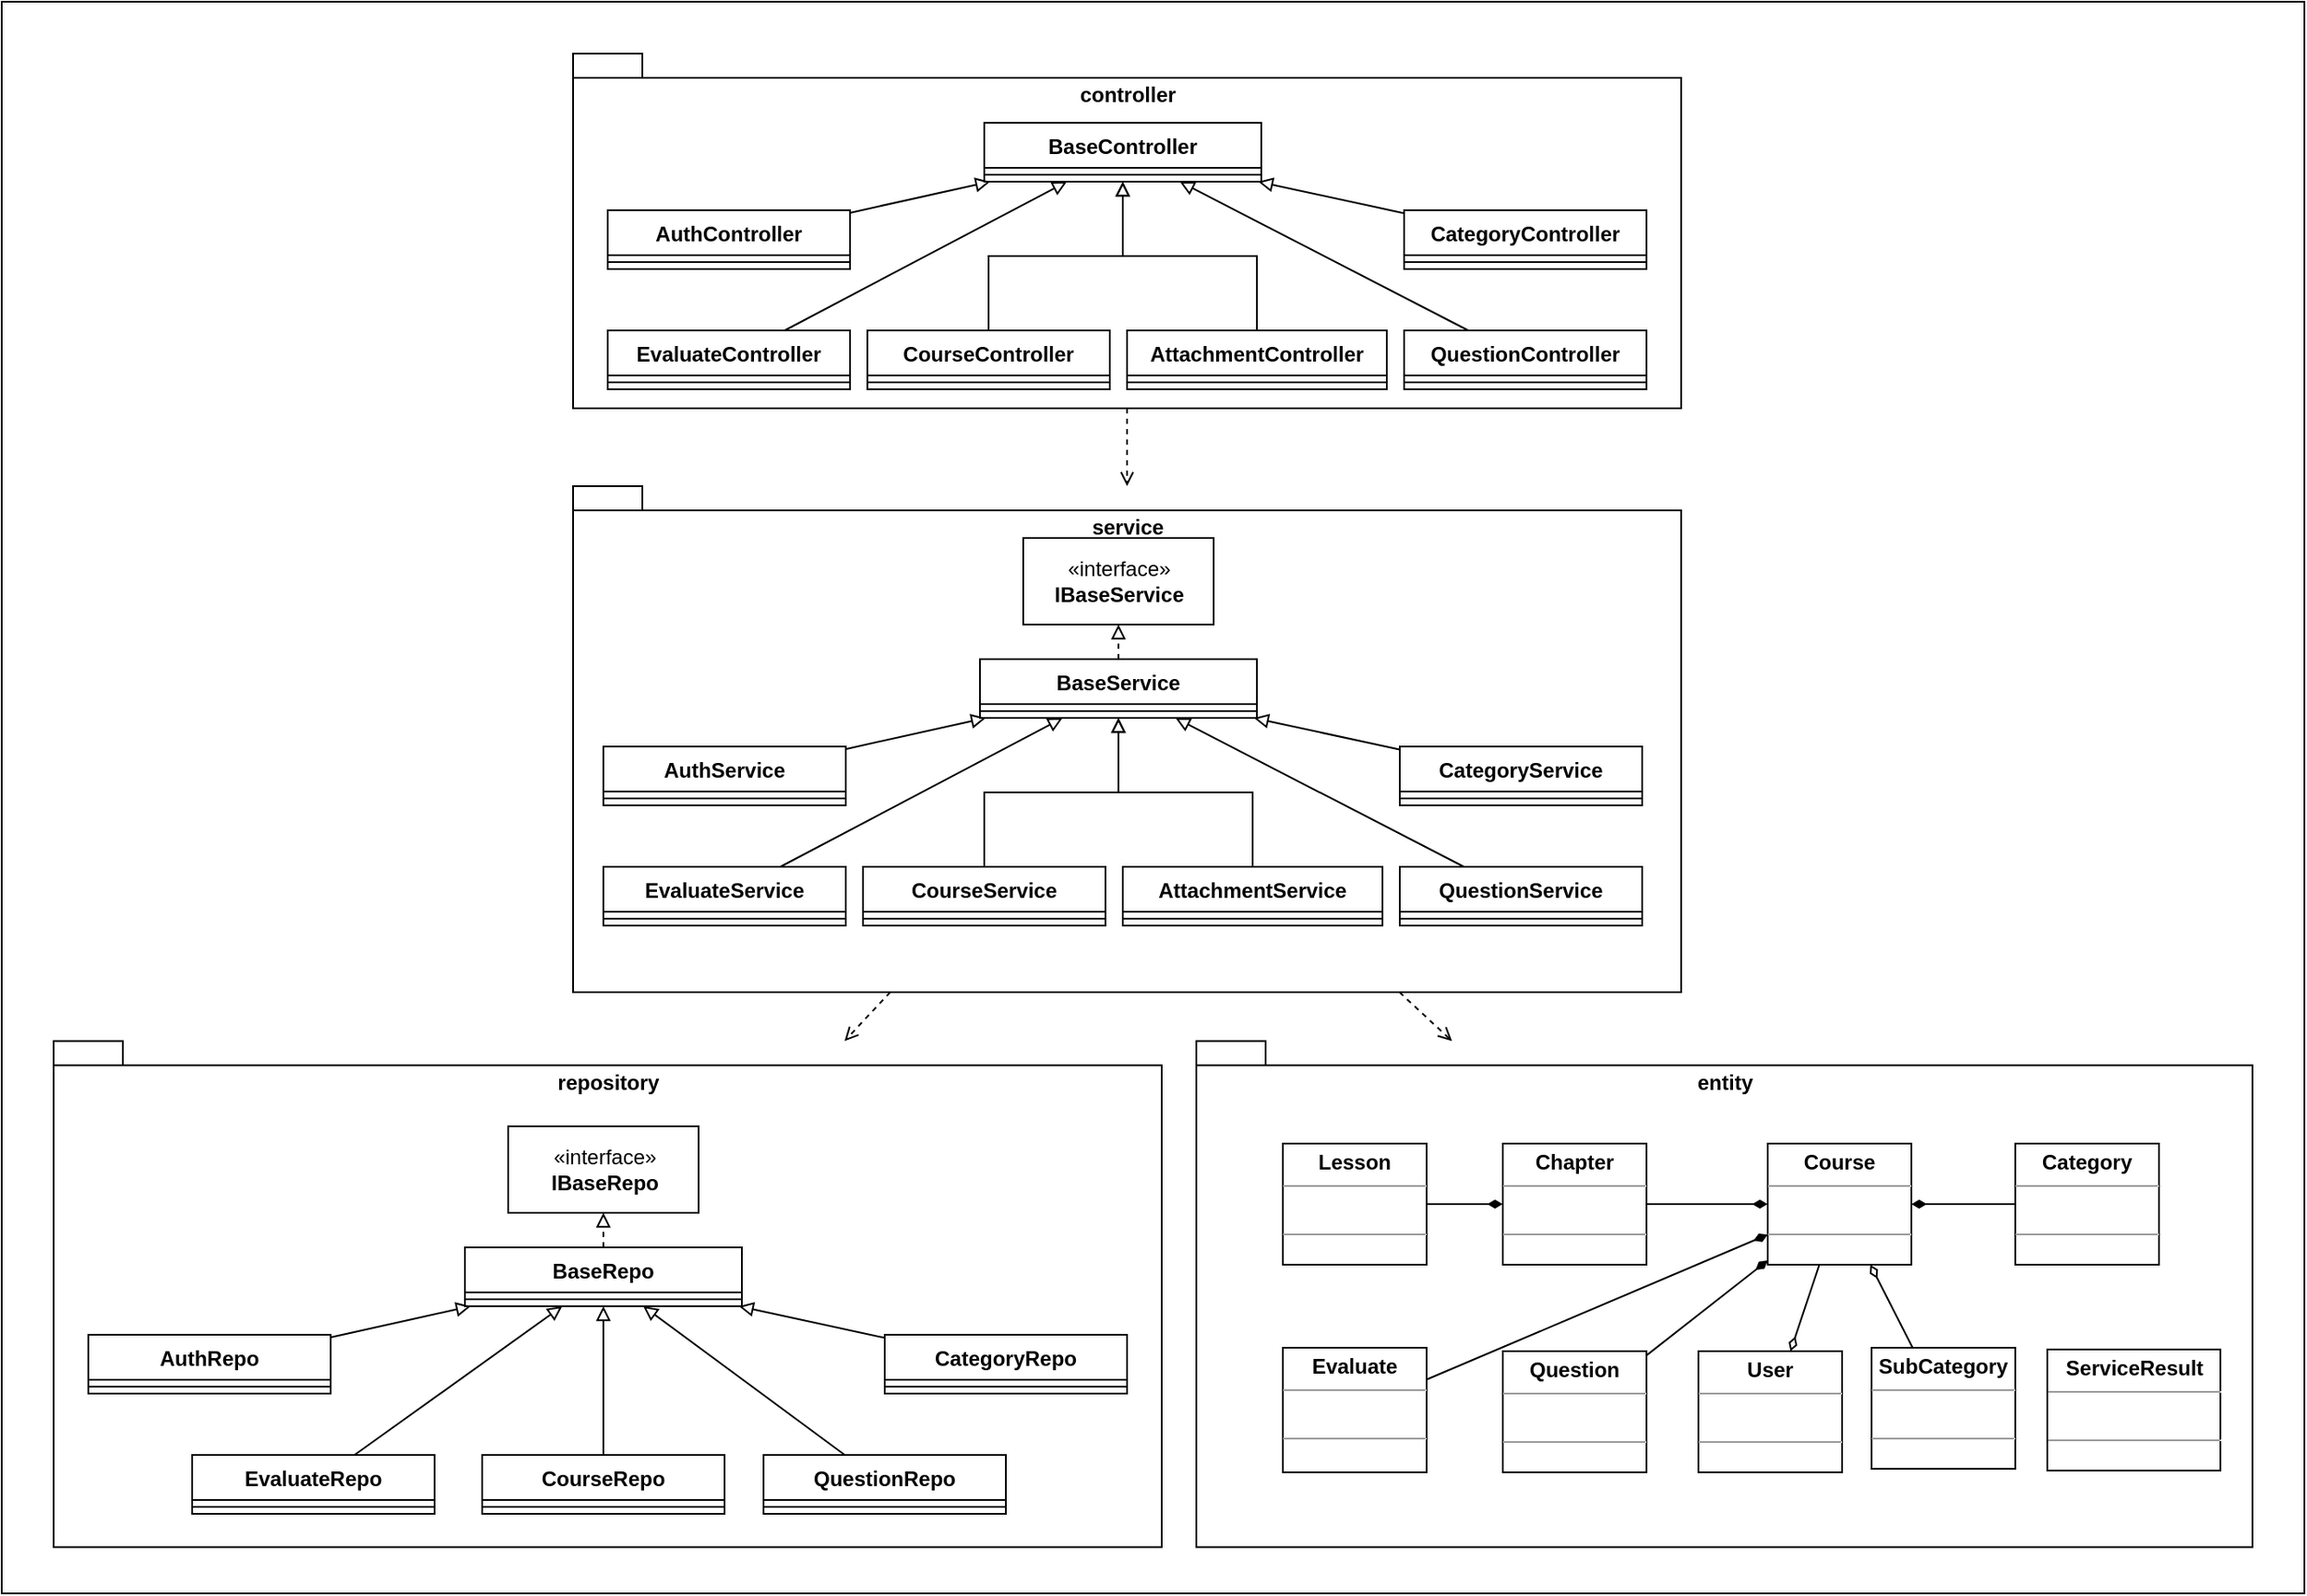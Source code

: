 <mxfile version="21.0.2" type="device"><diagram name="Trang-1" id="6OCvM340TaLUqzrtMnwx"><mxGraphModel dx="1050" dy="587" grid="1" gridSize="10" guides="1" tooltips="1" connect="1" arrows="1" fold="1" page="1" pageScale="1" pageWidth="827" pageHeight="1169" math="0" shadow="0"><root><mxCell id="0"/><mxCell id="1" parent="0"/><mxCell id="JXWZRVxXoa2XjYUjEMez-29" value="" style="rounded=0;whiteSpace=wrap;html=1;" parent="1" vertex="1"><mxGeometry x="40" y="100" width="1330" height="920" as="geometry"/></mxCell><mxCell id="JXWZRVxXoa2XjYUjEMez-2" value="controller" style="shape=folder;fontStyle=1;spacingTop=10;tabWidth=40;tabHeight=14;tabPosition=left;html=1;verticalAlign=top;" parent="1" vertex="1"><mxGeometry x="370" y="130" width="640" height="205" as="geometry"/></mxCell><mxCell id="JXWZRVxXoa2XjYUjEMez-12" value="BaseController" style="swimlane;fontStyle=1;align=center;verticalAlign=top;childLayout=stackLayout;horizontal=1;startSize=26;horizontalStack=0;resizeParent=1;resizeParentMax=0;resizeLast=0;collapsible=1;marginBottom=0;" parent="1" vertex="1"><mxGeometry x="607.5" y="170" width="160" height="34" as="geometry"/></mxCell><mxCell id="JXWZRVxXoa2XjYUjEMez-14" value="" style="line;strokeWidth=1;fillColor=none;align=left;verticalAlign=middle;spacingTop=-1;spacingLeft=3;spacingRight=3;rotatable=0;labelPosition=right;points=[];portConstraint=eastwest;strokeColor=inherit;" parent="JXWZRVxXoa2XjYUjEMez-12" vertex="1"><mxGeometry y="26" width="160" height="8" as="geometry"/></mxCell><mxCell id="JXWZRVxXoa2XjYUjEMez-16" value="CourseController" style="swimlane;fontStyle=1;align=center;verticalAlign=top;childLayout=stackLayout;horizontal=1;startSize=26;horizontalStack=0;resizeParent=1;resizeParentMax=0;resizeLast=0;collapsible=1;marginBottom=0;" parent="1" vertex="1"><mxGeometry x="540" y="290" width="140" height="34" as="geometry"/></mxCell><mxCell id="JXWZRVxXoa2XjYUjEMez-17" value="" style="line;strokeWidth=1;fillColor=none;align=left;verticalAlign=middle;spacingTop=-1;spacingLeft=3;spacingRight=3;rotatable=0;labelPosition=right;points=[];portConstraint=eastwest;strokeColor=inherit;" parent="JXWZRVxXoa2XjYUjEMez-16" vertex="1"><mxGeometry y="26" width="140" height="8" as="geometry"/></mxCell><mxCell id="JXWZRVxXoa2XjYUjEMez-18" value="AttachmentController" style="swimlane;fontStyle=1;align=center;verticalAlign=top;childLayout=stackLayout;horizontal=1;startSize=26;horizontalStack=0;resizeParent=1;resizeParentMax=0;resizeLast=0;collapsible=1;marginBottom=0;" parent="1" vertex="1"><mxGeometry x="690" y="290" width="150" height="34" as="geometry"/></mxCell><mxCell id="JXWZRVxXoa2XjYUjEMez-19" value="" style="line;strokeWidth=1;fillColor=none;align=left;verticalAlign=middle;spacingTop=-1;spacingLeft=3;spacingRight=3;rotatable=0;labelPosition=right;points=[];portConstraint=eastwest;strokeColor=inherit;" parent="JXWZRVxXoa2XjYUjEMez-18" vertex="1"><mxGeometry y="26" width="150" height="8" as="geometry"/></mxCell><mxCell id="JXWZRVxXoa2XjYUjEMez-22" value="" style="endArrow=block;html=1;rounded=0;endFill=0;edgeStyle=orthogonalEdgeStyle;" parent="1" source="JXWZRVxXoa2XjYUjEMez-16" target="JXWZRVxXoa2XjYUjEMez-12" edge="1"><mxGeometry width="50" height="50" relative="1" as="geometry"><mxPoint x="390" y="320" as="sourcePoint"/><mxPoint x="440" y="270" as="targetPoint"/></mxGeometry></mxCell><mxCell id="JXWZRVxXoa2XjYUjEMez-23" value="" style="endArrow=block;html=1;rounded=0;endFill=0;edgeStyle=orthogonalEdgeStyle;" parent="1" source="JXWZRVxXoa2XjYUjEMez-18" target="JXWZRVxXoa2XjYUjEMez-12" edge="1"><mxGeometry width="50" height="50" relative="1" as="geometry"><mxPoint x="620" y="280" as="sourcePoint"/><mxPoint x="700" y="237" as="targetPoint"/></mxGeometry></mxCell><mxCell id="JXWZRVxXoa2XjYUjEMez-30" value="AuthController" style="swimlane;fontStyle=1;align=center;verticalAlign=top;childLayout=stackLayout;horizontal=1;startSize=26;horizontalStack=0;resizeParent=1;resizeParentMax=0;resizeLast=0;collapsible=1;marginBottom=0;" parent="1" vertex="1"><mxGeometry x="390" y="220.5" width="140" height="34" as="geometry"/></mxCell><mxCell id="JXWZRVxXoa2XjYUjEMez-31" value="" style="line;strokeWidth=1;fillColor=none;align=left;verticalAlign=middle;spacingTop=-1;spacingLeft=3;spacingRight=3;rotatable=0;labelPosition=right;points=[];portConstraint=eastwest;strokeColor=inherit;" parent="JXWZRVxXoa2XjYUjEMez-30" vertex="1"><mxGeometry y="26" width="140" height="8" as="geometry"/></mxCell><mxCell id="JXWZRVxXoa2XjYUjEMez-32" value="CategoryController" style="swimlane;fontStyle=1;align=center;verticalAlign=top;childLayout=stackLayout;horizontal=1;startSize=26;horizontalStack=0;resizeParent=1;resizeParentMax=0;resizeLast=0;collapsible=1;marginBottom=0;" parent="1" vertex="1"><mxGeometry x="850" y="220.5" width="140" height="34" as="geometry"/></mxCell><mxCell id="JXWZRVxXoa2XjYUjEMez-33" value="" style="line;strokeWidth=1;fillColor=none;align=left;verticalAlign=middle;spacingTop=-1;spacingLeft=3;spacingRight=3;rotatable=0;labelPosition=right;points=[];portConstraint=eastwest;strokeColor=inherit;" parent="JXWZRVxXoa2XjYUjEMez-32" vertex="1"><mxGeometry y="26" width="140" height="8" as="geometry"/></mxCell><mxCell id="JXWZRVxXoa2XjYUjEMez-34" value="EvaluateController" style="swimlane;fontStyle=1;align=center;verticalAlign=top;childLayout=stackLayout;horizontal=1;startSize=26;horizontalStack=0;resizeParent=1;resizeParentMax=0;resizeLast=0;collapsible=1;marginBottom=0;" parent="1" vertex="1"><mxGeometry x="390" y="290" width="140" height="34" as="geometry"/></mxCell><mxCell id="JXWZRVxXoa2XjYUjEMez-35" value="" style="line;strokeWidth=1;fillColor=none;align=left;verticalAlign=middle;spacingTop=-1;spacingLeft=3;spacingRight=3;rotatable=0;labelPosition=right;points=[];portConstraint=eastwest;strokeColor=inherit;" parent="JXWZRVxXoa2XjYUjEMez-34" vertex="1"><mxGeometry y="26" width="140" height="8" as="geometry"/></mxCell><mxCell id="JXWZRVxXoa2XjYUjEMez-36" value="QuestionController" style="swimlane;fontStyle=1;align=center;verticalAlign=top;childLayout=stackLayout;horizontal=1;startSize=26;horizontalStack=0;resizeParent=1;resizeParentMax=0;resizeLast=0;collapsible=1;marginBottom=0;" parent="1" vertex="1"><mxGeometry x="850" y="290" width="140" height="34" as="geometry"/></mxCell><mxCell id="JXWZRVxXoa2XjYUjEMez-37" value="" style="line;strokeWidth=1;fillColor=none;align=left;verticalAlign=middle;spacingTop=-1;spacingLeft=3;spacingRight=3;rotatable=0;labelPosition=right;points=[];portConstraint=eastwest;strokeColor=inherit;" parent="JXWZRVxXoa2XjYUjEMez-36" vertex="1"><mxGeometry y="26" width="140" height="8" as="geometry"/></mxCell><mxCell id="JXWZRVxXoa2XjYUjEMez-42" value="" style="endArrow=block;html=1;rounded=0;endFill=0;" parent="1" source="JXWZRVxXoa2XjYUjEMez-34" target="JXWZRVxXoa2XjYUjEMez-12" edge="1"><mxGeometry width="50" height="50" relative="1" as="geometry"><mxPoint x="650" y="430" as="sourcePoint"/><mxPoint x="700" y="220" as="targetPoint"/></mxGeometry></mxCell><mxCell id="JXWZRVxXoa2XjYUjEMez-43" value="" style="endArrow=block;html=1;rounded=0;endFill=0;" parent="1" source="JXWZRVxXoa2XjYUjEMez-36" target="JXWZRVxXoa2XjYUjEMez-12" edge="1"><mxGeometry width="50" height="50" relative="1" as="geometry"><mxPoint x="510" y="300" as="sourcePoint"/><mxPoint x="660" y="237" as="targetPoint"/></mxGeometry></mxCell><mxCell id="JXWZRVxXoa2XjYUjEMez-44" value="" style="endArrow=block;html=1;rounded=0;endFill=0;" parent="1" source="JXWZRVxXoa2XjYUjEMez-30" target="JXWZRVxXoa2XjYUjEMez-12" edge="1"><mxGeometry width="50" height="50" relative="1" as="geometry"><mxPoint x="520" y="310" as="sourcePoint"/><mxPoint x="670" y="247" as="targetPoint"/></mxGeometry></mxCell><mxCell id="JXWZRVxXoa2XjYUjEMez-45" value="" style="endArrow=block;html=1;rounded=0;endFill=0;" parent="1" source="JXWZRVxXoa2XjYUjEMez-32" target="JXWZRVxXoa2XjYUjEMez-12" edge="1"><mxGeometry width="50" height="50" relative="1" as="geometry"><mxPoint x="530" y="320" as="sourcePoint"/><mxPoint x="680" y="257" as="targetPoint"/></mxGeometry></mxCell><mxCell id="JXWZRVxXoa2XjYUjEMez-46" value="service" style="shape=folder;fontStyle=1;spacingTop=10;tabWidth=40;tabHeight=14;tabPosition=left;html=1;verticalAlign=top;" parent="1" vertex="1"><mxGeometry x="370" y="380" width="640" height="292.5" as="geometry"/></mxCell><mxCell id="JXWZRVxXoa2XjYUjEMez-47" value="BaseService" style="swimlane;fontStyle=1;align=center;verticalAlign=top;childLayout=stackLayout;horizontal=1;startSize=26;horizontalStack=0;resizeParent=1;resizeParentMax=0;resizeLast=0;collapsible=1;marginBottom=0;" parent="1" vertex="1"><mxGeometry x="605" y="480" width="160" height="34" as="geometry"/></mxCell><mxCell id="JXWZRVxXoa2XjYUjEMez-48" value="" style="line;strokeWidth=1;fillColor=none;align=left;verticalAlign=middle;spacingTop=-1;spacingLeft=3;spacingRight=3;rotatable=0;labelPosition=right;points=[];portConstraint=eastwest;strokeColor=inherit;" parent="JXWZRVxXoa2XjYUjEMez-47" vertex="1"><mxGeometry y="26" width="160" height="8" as="geometry"/></mxCell><mxCell id="JXWZRVxXoa2XjYUjEMez-49" value="CourseService" style="swimlane;fontStyle=1;align=center;verticalAlign=top;childLayout=stackLayout;horizontal=1;startSize=26;horizontalStack=0;resizeParent=1;resizeParentMax=0;resizeLast=0;collapsible=1;marginBottom=0;" parent="1" vertex="1"><mxGeometry x="537.5" y="600" width="140" height="34" as="geometry"/></mxCell><mxCell id="JXWZRVxXoa2XjYUjEMez-50" value="" style="line;strokeWidth=1;fillColor=none;align=left;verticalAlign=middle;spacingTop=-1;spacingLeft=3;spacingRight=3;rotatable=0;labelPosition=right;points=[];portConstraint=eastwest;strokeColor=inherit;" parent="JXWZRVxXoa2XjYUjEMez-49" vertex="1"><mxGeometry y="26" width="140" height="8" as="geometry"/></mxCell><mxCell id="JXWZRVxXoa2XjYUjEMez-51" value="AttachmentService" style="swimlane;fontStyle=1;align=center;verticalAlign=top;childLayout=stackLayout;horizontal=1;startSize=26;horizontalStack=0;resizeParent=1;resizeParentMax=0;resizeLast=0;collapsible=1;marginBottom=0;" parent="1" vertex="1"><mxGeometry x="687.5" y="600" width="150" height="34" as="geometry"/></mxCell><mxCell id="JXWZRVxXoa2XjYUjEMez-52" value="" style="line;strokeWidth=1;fillColor=none;align=left;verticalAlign=middle;spacingTop=-1;spacingLeft=3;spacingRight=3;rotatable=0;labelPosition=right;points=[];portConstraint=eastwest;strokeColor=inherit;" parent="JXWZRVxXoa2XjYUjEMez-51" vertex="1"><mxGeometry y="26" width="150" height="8" as="geometry"/></mxCell><mxCell id="JXWZRVxXoa2XjYUjEMez-53" value="" style="endArrow=block;html=1;rounded=0;endFill=0;edgeStyle=orthogonalEdgeStyle;" parent="1" source="JXWZRVxXoa2XjYUjEMez-49" target="JXWZRVxXoa2XjYUjEMez-47" edge="1"><mxGeometry width="50" height="50" relative="1" as="geometry"><mxPoint x="387.5" y="630" as="sourcePoint"/><mxPoint x="437.5" y="580" as="targetPoint"/></mxGeometry></mxCell><mxCell id="JXWZRVxXoa2XjYUjEMez-54" value="" style="endArrow=block;html=1;rounded=0;endFill=0;edgeStyle=orthogonalEdgeStyle;" parent="1" source="JXWZRVxXoa2XjYUjEMez-51" target="JXWZRVxXoa2XjYUjEMez-47" edge="1"><mxGeometry width="50" height="50" relative="1" as="geometry"><mxPoint x="617.5" y="590" as="sourcePoint"/><mxPoint x="697.5" y="547" as="targetPoint"/></mxGeometry></mxCell><mxCell id="JXWZRVxXoa2XjYUjEMez-55" value="AuthService" style="swimlane;fontStyle=1;align=center;verticalAlign=top;childLayout=stackLayout;horizontal=1;startSize=26;horizontalStack=0;resizeParent=1;resizeParentMax=0;resizeLast=0;collapsible=1;marginBottom=0;" parent="1" vertex="1"><mxGeometry x="387.5" y="530.5" width="140" height="34" as="geometry"/></mxCell><mxCell id="JXWZRVxXoa2XjYUjEMez-56" value="" style="line;strokeWidth=1;fillColor=none;align=left;verticalAlign=middle;spacingTop=-1;spacingLeft=3;spacingRight=3;rotatable=0;labelPosition=right;points=[];portConstraint=eastwest;strokeColor=inherit;" parent="JXWZRVxXoa2XjYUjEMez-55" vertex="1"><mxGeometry y="26" width="140" height="8" as="geometry"/></mxCell><mxCell id="JXWZRVxXoa2XjYUjEMez-57" value="CategoryService" style="swimlane;fontStyle=1;align=center;verticalAlign=top;childLayout=stackLayout;horizontal=1;startSize=26;horizontalStack=0;resizeParent=1;resizeParentMax=0;resizeLast=0;collapsible=1;marginBottom=0;" parent="1" vertex="1"><mxGeometry x="847.5" y="530.5" width="140" height="34" as="geometry"/></mxCell><mxCell id="JXWZRVxXoa2XjYUjEMez-58" value="" style="line;strokeWidth=1;fillColor=none;align=left;verticalAlign=middle;spacingTop=-1;spacingLeft=3;spacingRight=3;rotatable=0;labelPosition=right;points=[];portConstraint=eastwest;strokeColor=inherit;" parent="JXWZRVxXoa2XjYUjEMez-57" vertex="1"><mxGeometry y="26" width="140" height="8" as="geometry"/></mxCell><mxCell id="JXWZRVxXoa2XjYUjEMez-59" value="EvaluateService" style="swimlane;fontStyle=1;align=center;verticalAlign=top;childLayout=stackLayout;horizontal=1;startSize=26;horizontalStack=0;resizeParent=1;resizeParentMax=0;resizeLast=0;collapsible=1;marginBottom=0;" parent="1" vertex="1"><mxGeometry x="387.5" y="600" width="140" height="34" as="geometry"/></mxCell><mxCell id="JXWZRVxXoa2XjYUjEMez-60" value="" style="line;strokeWidth=1;fillColor=none;align=left;verticalAlign=middle;spacingTop=-1;spacingLeft=3;spacingRight=3;rotatable=0;labelPosition=right;points=[];portConstraint=eastwest;strokeColor=inherit;" parent="JXWZRVxXoa2XjYUjEMez-59" vertex="1"><mxGeometry y="26" width="140" height="8" as="geometry"/></mxCell><mxCell id="JXWZRVxXoa2XjYUjEMez-61" value="QuestionService" style="swimlane;fontStyle=1;align=center;verticalAlign=top;childLayout=stackLayout;horizontal=1;startSize=26;horizontalStack=0;resizeParent=1;resizeParentMax=0;resizeLast=0;collapsible=1;marginBottom=0;" parent="1" vertex="1"><mxGeometry x="847.5" y="600" width="140" height="34" as="geometry"/></mxCell><mxCell id="JXWZRVxXoa2XjYUjEMez-62" value="" style="line;strokeWidth=1;fillColor=none;align=left;verticalAlign=middle;spacingTop=-1;spacingLeft=3;spacingRight=3;rotatable=0;labelPosition=right;points=[];portConstraint=eastwest;strokeColor=inherit;" parent="JXWZRVxXoa2XjYUjEMez-61" vertex="1"><mxGeometry y="26" width="140" height="8" as="geometry"/></mxCell><mxCell id="JXWZRVxXoa2XjYUjEMez-63" value="" style="endArrow=block;html=1;rounded=0;endFill=0;" parent="1" source="JXWZRVxXoa2XjYUjEMez-59" target="JXWZRVxXoa2XjYUjEMez-47" edge="1"><mxGeometry width="50" height="50" relative="1" as="geometry"><mxPoint x="647.5" y="740" as="sourcePoint"/><mxPoint x="697.5" y="530" as="targetPoint"/></mxGeometry></mxCell><mxCell id="JXWZRVxXoa2XjYUjEMez-64" value="" style="endArrow=block;html=1;rounded=0;endFill=0;" parent="1" source="JXWZRVxXoa2XjYUjEMez-61" target="JXWZRVxXoa2XjYUjEMez-47" edge="1"><mxGeometry width="50" height="50" relative="1" as="geometry"><mxPoint x="507.5" y="610" as="sourcePoint"/><mxPoint x="657.5" y="547" as="targetPoint"/></mxGeometry></mxCell><mxCell id="JXWZRVxXoa2XjYUjEMez-65" value="" style="endArrow=block;html=1;rounded=0;endFill=0;" parent="1" source="JXWZRVxXoa2XjYUjEMez-55" target="JXWZRVxXoa2XjYUjEMez-47" edge="1"><mxGeometry width="50" height="50" relative="1" as="geometry"><mxPoint x="517.5" y="620" as="sourcePoint"/><mxPoint x="667.5" y="557" as="targetPoint"/></mxGeometry></mxCell><mxCell id="JXWZRVxXoa2XjYUjEMez-66" value="" style="endArrow=block;html=1;rounded=0;endFill=0;" parent="1" source="JXWZRVxXoa2XjYUjEMez-57" target="JXWZRVxXoa2XjYUjEMez-47" edge="1"><mxGeometry width="50" height="50" relative="1" as="geometry"><mxPoint x="527.5" y="630" as="sourcePoint"/><mxPoint x="677.5" y="567" as="targetPoint"/></mxGeometry></mxCell><mxCell id="JXWZRVxXoa2XjYUjEMez-88" value="«interface»&lt;br&gt;&lt;b&gt;IBaseService&lt;/b&gt;" style="html=1;" parent="1" vertex="1"><mxGeometry x="630" y="410" width="110" height="50" as="geometry"/></mxCell><mxCell id="JXWZRVxXoa2XjYUjEMez-89" value="" style="endArrow=block;html=1;rounded=0;endFill=0;dashed=1;" parent="1" source="JXWZRVxXoa2XjYUjEMez-47" target="JXWZRVxXoa2XjYUjEMez-88" edge="1"><mxGeometry width="50" height="50" relative="1" as="geometry"><mxPoint x="858" y="542" as="sourcePoint"/><mxPoint x="773" y="524" as="targetPoint"/></mxGeometry></mxCell><mxCell id="JXWZRVxXoa2XjYUjEMez-90" value="repository" style="shape=folder;fontStyle=1;spacingTop=10;tabWidth=40;tabHeight=14;tabPosition=left;html=1;verticalAlign=top;" parent="1" vertex="1"><mxGeometry x="70" y="700.75" width="640" height="292.5" as="geometry"/></mxCell><mxCell id="JXWZRVxXoa2XjYUjEMez-91" value="BaseRepo" style="swimlane;fontStyle=1;align=center;verticalAlign=top;childLayout=stackLayout;horizontal=1;startSize=26;horizontalStack=0;resizeParent=1;resizeParentMax=0;resizeLast=0;collapsible=1;marginBottom=0;" parent="1" vertex="1"><mxGeometry x="307.5" y="820" width="160" height="34" as="geometry"/></mxCell><mxCell id="JXWZRVxXoa2XjYUjEMez-92" value="" style="line;strokeWidth=1;fillColor=none;align=left;verticalAlign=middle;spacingTop=-1;spacingLeft=3;spacingRight=3;rotatable=0;labelPosition=right;points=[];portConstraint=eastwest;strokeColor=inherit;" parent="JXWZRVxXoa2XjYUjEMez-91" vertex="1"><mxGeometry y="26" width="160" height="8" as="geometry"/></mxCell><mxCell id="JXWZRVxXoa2XjYUjEMez-93" value="CourseRepo" style="swimlane;fontStyle=1;align=center;verticalAlign=top;childLayout=stackLayout;horizontal=1;startSize=26;horizontalStack=0;resizeParent=1;resizeParentMax=0;resizeLast=0;collapsible=1;marginBottom=0;" parent="1" vertex="1"><mxGeometry x="317.5" y="940" width="140" height="34" as="geometry"/></mxCell><mxCell id="JXWZRVxXoa2XjYUjEMez-94" value="" style="line;strokeWidth=1;fillColor=none;align=left;verticalAlign=middle;spacingTop=-1;spacingLeft=3;spacingRight=3;rotatable=0;labelPosition=right;points=[];portConstraint=eastwest;strokeColor=inherit;" parent="JXWZRVxXoa2XjYUjEMez-93" vertex="1"><mxGeometry y="26" width="140" height="8" as="geometry"/></mxCell><mxCell id="JXWZRVxXoa2XjYUjEMez-97" value="" style="endArrow=block;html=1;rounded=0;endFill=0;edgeStyle=orthogonalEdgeStyle;" parent="1" source="JXWZRVxXoa2XjYUjEMez-93" target="JXWZRVxXoa2XjYUjEMez-91" edge="1"><mxGeometry width="50" height="50" relative="1" as="geometry"><mxPoint x="90" y="970" as="sourcePoint"/><mxPoint x="140" y="920" as="targetPoint"/></mxGeometry></mxCell><mxCell id="JXWZRVxXoa2XjYUjEMez-99" value="AuthRepo" style="swimlane;fontStyle=1;align=center;verticalAlign=top;childLayout=stackLayout;horizontal=1;startSize=26;horizontalStack=0;resizeParent=1;resizeParentMax=0;resizeLast=0;collapsible=1;marginBottom=0;" parent="1" vertex="1"><mxGeometry x="90" y="870.5" width="140" height="34" as="geometry"/></mxCell><mxCell id="JXWZRVxXoa2XjYUjEMez-100" value="" style="line;strokeWidth=1;fillColor=none;align=left;verticalAlign=middle;spacingTop=-1;spacingLeft=3;spacingRight=3;rotatable=0;labelPosition=right;points=[];portConstraint=eastwest;strokeColor=inherit;" parent="JXWZRVxXoa2XjYUjEMez-99" vertex="1"><mxGeometry y="26" width="140" height="8" as="geometry"/></mxCell><mxCell id="JXWZRVxXoa2XjYUjEMez-101" value="CategoryRepo" style="swimlane;fontStyle=1;align=center;verticalAlign=top;childLayout=stackLayout;horizontal=1;startSize=26;horizontalStack=0;resizeParent=1;resizeParentMax=0;resizeLast=0;collapsible=1;marginBottom=0;" parent="1" vertex="1"><mxGeometry x="550" y="870.5" width="140" height="34" as="geometry"/></mxCell><mxCell id="JXWZRVxXoa2XjYUjEMez-102" value="" style="line;strokeWidth=1;fillColor=none;align=left;verticalAlign=middle;spacingTop=-1;spacingLeft=3;spacingRight=3;rotatable=0;labelPosition=right;points=[];portConstraint=eastwest;strokeColor=inherit;" parent="JXWZRVxXoa2XjYUjEMez-101" vertex="1"><mxGeometry y="26" width="140" height="8" as="geometry"/></mxCell><mxCell id="JXWZRVxXoa2XjYUjEMez-103" value="EvaluateRepo" style="swimlane;fontStyle=1;align=center;verticalAlign=top;childLayout=stackLayout;horizontal=1;startSize=26;horizontalStack=0;resizeParent=1;resizeParentMax=0;resizeLast=0;collapsible=1;marginBottom=0;" parent="1" vertex="1"><mxGeometry x="150" y="940" width="140" height="34" as="geometry"/></mxCell><mxCell id="JXWZRVxXoa2XjYUjEMez-104" value="" style="line;strokeWidth=1;fillColor=none;align=left;verticalAlign=middle;spacingTop=-1;spacingLeft=3;spacingRight=3;rotatable=0;labelPosition=right;points=[];portConstraint=eastwest;strokeColor=inherit;" parent="JXWZRVxXoa2XjYUjEMez-103" vertex="1"><mxGeometry y="26" width="140" height="8" as="geometry"/></mxCell><mxCell id="JXWZRVxXoa2XjYUjEMez-105" value="QuestionRepo" style="swimlane;fontStyle=1;align=center;verticalAlign=top;childLayout=stackLayout;horizontal=1;startSize=26;horizontalStack=0;resizeParent=1;resizeParentMax=0;resizeLast=0;collapsible=1;marginBottom=0;" parent="1" vertex="1"><mxGeometry x="480" y="940" width="140" height="34" as="geometry"/></mxCell><mxCell id="JXWZRVxXoa2XjYUjEMez-106" value="" style="line;strokeWidth=1;fillColor=none;align=left;verticalAlign=middle;spacingTop=-1;spacingLeft=3;spacingRight=3;rotatable=0;labelPosition=right;points=[];portConstraint=eastwest;strokeColor=inherit;" parent="JXWZRVxXoa2XjYUjEMez-105" vertex="1"><mxGeometry y="26" width="140" height="8" as="geometry"/></mxCell><mxCell id="JXWZRVxXoa2XjYUjEMez-107" value="" style="endArrow=block;html=1;rounded=0;endFill=0;" parent="1" source="JXWZRVxXoa2XjYUjEMez-103" target="JXWZRVxXoa2XjYUjEMez-91" edge="1"><mxGeometry width="50" height="50" relative="1" as="geometry"><mxPoint x="350" y="1080" as="sourcePoint"/><mxPoint x="400" y="870" as="targetPoint"/></mxGeometry></mxCell><mxCell id="JXWZRVxXoa2XjYUjEMez-108" value="" style="endArrow=block;html=1;rounded=0;endFill=0;" parent="1" source="JXWZRVxXoa2XjYUjEMez-105" target="JXWZRVxXoa2XjYUjEMez-91" edge="1"><mxGeometry width="50" height="50" relative="1" as="geometry"><mxPoint x="210" y="950" as="sourcePoint"/><mxPoint x="360" y="887" as="targetPoint"/></mxGeometry></mxCell><mxCell id="JXWZRVxXoa2XjYUjEMez-109" value="" style="endArrow=block;html=1;rounded=0;endFill=0;" parent="1" source="JXWZRVxXoa2XjYUjEMez-99" target="JXWZRVxXoa2XjYUjEMez-91" edge="1"><mxGeometry width="50" height="50" relative="1" as="geometry"><mxPoint x="220" y="960" as="sourcePoint"/><mxPoint x="370" y="897" as="targetPoint"/></mxGeometry></mxCell><mxCell id="JXWZRVxXoa2XjYUjEMez-110" value="" style="endArrow=block;html=1;rounded=0;endFill=0;" parent="1" source="JXWZRVxXoa2XjYUjEMez-101" target="JXWZRVxXoa2XjYUjEMez-91" edge="1"><mxGeometry width="50" height="50" relative="1" as="geometry"><mxPoint x="230" y="970" as="sourcePoint"/><mxPoint x="380" y="907" as="targetPoint"/></mxGeometry></mxCell><mxCell id="JXWZRVxXoa2XjYUjEMez-111" value="«interface»&lt;br&gt;&lt;b&gt;IBaseRepo&lt;/b&gt;" style="html=1;" parent="1" vertex="1"><mxGeometry x="332.5" y="750" width="110" height="50" as="geometry"/></mxCell><mxCell id="JXWZRVxXoa2XjYUjEMez-112" value="" style="endArrow=block;html=1;rounded=0;endFill=0;dashed=1;" parent="1" source="JXWZRVxXoa2XjYUjEMez-91" target="JXWZRVxXoa2XjYUjEMez-111" edge="1"><mxGeometry width="50" height="50" relative="1" as="geometry"><mxPoint x="560.5" y="882" as="sourcePoint"/><mxPoint x="475.5" y="864" as="targetPoint"/></mxGeometry></mxCell><mxCell id="JXWZRVxXoa2XjYUjEMez-113" value="entity" style="shape=folder;fontStyle=1;spacingTop=10;tabWidth=40;tabHeight=14;tabPosition=left;html=1;verticalAlign=top;" parent="1" vertex="1"><mxGeometry x="730" y="700.75" width="610" height="292.5" as="geometry"/></mxCell><mxCell id="JXWZRVxXoa2XjYUjEMez-140" value="&lt;p style=&quot;margin:0px;margin-top:4px;text-align:center;&quot;&gt;&lt;b&gt;Course&lt;/b&gt;&lt;/p&gt;&lt;hr size=&quot;1&quot;&gt;&lt;p style=&quot;margin:0px;margin-left:4px;&quot;&gt;&lt;br&gt;&lt;/p&gt;&lt;hr size=&quot;1&quot;&gt;&lt;p style=&quot;margin:0px;margin-left:4px;&quot;&gt;&lt;br&gt;&lt;/p&gt;" style="verticalAlign=top;align=left;overflow=fill;fontSize=12;fontFamily=Helvetica;html=1;" parent="1" vertex="1"><mxGeometry x="1060" y="760" width="83" height="70" as="geometry"/></mxCell><mxCell id="JXWZRVxXoa2XjYUjEMez-141" value="&lt;p style=&quot;margin:0px;margin-top:4px;text-align:center;&quot;&gt;&lt;b&gt;Chapter&lt;/b&gt;&lt;/p&gt;&lt;hr size=&quot;1&quot;&gt;&lt;p style=&quot;margin:0px;margin-left:4px;&quot;&gt;&lt;br&gt;&lt;/p&gt;&lt;hr size=&quot;1&quot;&gt;&lt;p style=&quot;margin:0px;margin-left:4px;&quot;&gt;&lt;br&gt;&lt;/p&gt;" style="verticalAlign=top;align=left;overflow=fill;fontSize=12;fontFamily=Helvetica;html=1;" parent="1" vertex="1"><mxGeometry x="907" y="760" width="83" height="70" as="geometry"/></mxCell><mxCell id="JXWZRVxXoa2XjYUjEMez-142" value="&lt;p style=&quot;margin:0px;margin-top:4px;text-align:center;&quot;&gt;&lt;b&gt;Lesson&lt;/b&gt;&lt;/p&gt;&lt;hr size=&quot;1&quot;&gt;&lt;p style=&quot;margin:0px;margin-left:4px;&quot;&gt;&lt;br&gt;&lt;/p&gt;&lt;hr size=&quot;1&quot;&gt;&lt;p style=&quot;margin:0px;margin-left:4px;&quot;&gt;&lt;br&gt;&lt;/p&gt;" style="verticalAlign=top;align=left;overflow=fill;fontSize=12;fontFamily=Helvetica;html=1;" parent="1" vertex="1"><mxGeometry x="780" y="760" width="83" height="70" as="geometry"/></mxCell><mxCell id="JXWZRVxXoa2XjYUjEMez-143" value="&lt;p style=&quot;margin:0px;margin-top:4px;text-align:center;&quot;&gt;&lt;b&gt;Category&lt;/b&gt;&lt;/p&gt;&lt;hr size=&quot;1&quot;&gt;&lt;p style=&quot;margin:0px;margin-left:4px;&quot;&gt;&lt;br&gt;&lt;/p&gt;&lt;hr size=&quot;1&quot;&gt;&lt;p style=&quot;margin:0px;margin-left:4px;&quot;&gt;&lt;br&gt;&lt;/p&gt;" style="verticalAlign=top;align=left;overflow=fill;fontSize=12;fontFamily=Helvetica;html=1;" parent="1" vertex="1"><mxGeometry x="1203" y="760" width="83" height="70" as="geometry"/></mxCell><mxCell id="JXWZRVxXoa2XjYUjEMez-144" value="&lt;p style=&quot;margin:0px;margin-top:4px;text-align:center;&quot;&gt;&lt;b&gt;SubCategory&lt;/b&gt;&lt;/p&gt;&lt;hr size=&quot;1&quot;&gt;&lt;p style=&quot;margin:0px;margin-left:4px;&quot;&gt;&lt;br&gt;&lt;/p&gt;&lt;hr size=&quot;1&quot;&gt;&lt;p style=&quot;margin:0px;margin-left:4px;&quot;&gt;&lt;br&gt;&lt;/p&gt;" style="verticalAlign=top;align=left;overflow=fill;fontSize=12;fontFamily=Helvetica;html=1;" parent="1" vertex="1"><mxGeometry x="1120" y="878" width="83" height="70" as="geometry"/></mxCell><mxCell id="JXWZRVxXoa2XjYUjEMez-145" value="&lt;p style=&quot;margin:0px;margin-top:4px;text-align:center;&quot;&gt;&lt;b&gt;ServiceResult&lt;/b&gt;&lt;/p&gt;&lt;hr size=&quot;1&quot;&gt;&lt;p style=&quot;margin:0px;margin-left:4px;&quot;&gt;&lt;br&gt;&lt;/p&gt;&lt;hr size=&quot;1&quot;&gt;&lt;p style=&quot;margin:0px;margin-left:4px;&quot;&gt;&lt;br&gt;&lt;/p&gt;" style="verticalAlign=top;align=left;overflow=fill;fontSize=12;fontFamily=Helvetica;html=1;" parent="1" vertex="1"><mxGeometry x="1221.5" y="879" width="100" height="70" as="geometry"/></mxCell><mxCell id="JXWZRVxXoa2XjYUjEMez-146" value="&lt;p style=&quot;margin:0px;margin-top:4px;text-align:center;&quot;&gt;&lt;b&gt;User&lt;/b&gt;&lt;/p&gt;&lt;hr size=&quot;1&quot;&gt;&lt;p style=&quot;margin:0px;margin-left:4px;&quot;&gt;&lt;br&gt;&lt;/p&gt;&lt;hr size=&quot;1&quot;&gt;&lt;p style=&quot;margin:0px;margin-left:4px;&quot;&gt;&lt;br&gt;&lt;/p&gt;" style="verticalAlign=top;align=left;overflow=fill;fontSize=12;fontFamily=Helvetica;html=1;" parent="1" vertex="1"><mxGeometry x="1020" y="880" width="83" height="70" as="geometry"/></mxCell><mxCell id="JXWZRVxXoa2XjYUjEMez-147" value="&lt;p style=&quot;margin:0px;margin-top:4px;text-align:center;&quot;&gt;&lt;b&gt;Evaluate&lt;/b&gt;&lt;/p&gt;&lt;hr size=&quot;1&quot;&gt;&lt;p style=&quot;margin:0px;margin-left:4px;&quot;&gt;&lt;br&gt;&lt;/p&gt;&lt;hr size=&quot;1&quot;&gt;&lt;p style=&quot;margin:0px;margin-left:4px;&quot;&gt;&lt;br&gt;&lt;/p&gt;" style="verticalAlign=top;align=left;overflow=fill;fontSize=12;fontFamily=Helvetica;html=1;" parent="1" vertex="1"><mxGeometry x="780" y="878" width="83" height="72" as="geometry"/></mxCell><mxCell id="JXWZRVxXoa2XjYUjEMez-148" value="&lt;p style=&quot;margin:0px;margin-top:4px;text-align:center;&quot;&gt;&lt;b&gt;Question&lt;/b&gt;&lt;/p&gt;&lt;hr size=&quot;1&quot;&gt;&lt;p style=&quot;margin:0px;margin-left:4px;&quot;&gt;&lt;br&gt;&lt;/p&gt;&lt;hr size=&quot;1&quot;&gt;&lt;p style=&quot;margin:0px;margin-left:4px;&quot;&gt;&lt;br&gt;&lt;/p&gt;" style="verticalAlign=top;align=left;overflow=fill;fontSize=12;fontFamily=Helvetica;html=1;" parent="1" vertex="1"><mxGeometry x="907" y="880" width="83" height="70" as="geometry"/></mxCell><mxCell id="JXWZRVxXoa2XjYUjEMez-149" value="" style="endArrow=open;html=1;rounded=0;dashed=1;endFill=0;" parent="1" source="JXWZRVxXoa2XjYUjEMez-2" target="JXWZRVxXoa2XjYUjEMez-46" edge="1"><mxGeometry width="50" height="50" relative="1" as="geometry"><mxPoint x="740" y="270" as="sourcePoint"/><mxPoint x="790" y="220" as="targetPoint"/></mxGeometry></mxCell><mxCell id="JXWZRVxXoa2XjYUjEMez-151" value="" style="endArrow=open;html=1;rounded=0;dashed=1;endFill=0;" parent="1" source="JXWZRVxXoa2XjYUjEMez-46" target="JXWZRVxXoa2XjYUjEMez-90" edge="1"><mxGeometry width="50" height="50" relative="1" as="geometry"><mxPoint x="700" y="350" as="sourcePoint"/><mxPoint x="700" y="380" as="targetPoint"/></mxGeometry></mxCell><mxCell id="JXWZRVxXoa2XjYUjEMez-152" value="" style="endArrow=open;html=1;rounded=0;dashed=1;endFill=0;" parent="1" source="JXWZRVxXoa2XjYUjEMez-46" target="JXWZRVxXoa2XjYUjEMez-113" edge="1"><mxGeometry width="50" height="50" relative="1" as="geometry"><mxPoint x="710" y="355" as="sourcePoint"/><mxPoint x="710" y="390" as="targetPoint"/></mxGeometry></mxCell><mxCell id="n6TzyDuFB45zeraNHm6j-1" value="" style="endArrow=diamondThin;html=1;rounded=0;endFill=1;" edge="1" parent="1" source="JXWZRVxXoa2XjYUjEMez-141" target="JXWZRVxXoa2XjYUjEMez-140"><mxGeometry width="50" height="50" relative="1" as="geometry"><mxPoint x="990" y="900" as="sourcePoint"/><mxPoint x="1040" y="850" as="targetPoint"/></mxGeometry></mxCell><mxCell id="n6TzyDuFB45zeraNHm6j-2" value="" style="endArrow=diamondThin;html=1;rounded=0;endFill=1;" edge="1" parent="1" source="JXWZRVxXoa2XjYUjEMez-142" target="JXWZRVxXoa2XjYUjEMez-141"><mxGeometry width="50" height="50" relative="1" as="geometry"><mxPoint x="1013" y="798" as="sourcePoint"/><mxPoint x="1050" y="802" as="targetPoint"/></mxGeometry></mxCell><mxCell id="n6TzyDuFB45zeraNHm6j-3" value="" style="endArrow=diamondThin;html=1;rounded=0;endFill=1;" edge="1" parent="1" source="JXWZRVxXoa2XjYUjEMez-148" target="JXWZRVxXoa2XjYUjEMez-140"><mxGeometry width="50" height="50" relative="1" as="geometry"><mxPoint x="1013" y="798" as="sourcePoint"/><mxPoint x="1050" y="802" as="targetPoint"/></mxGeometry></mxCell><mxCell id="n6TzyDuFB45zeraNHm6j-4" value="" style="endArrow=diamondThin;html=1;rounded=0;endFill=1;" edge="1" parent="1" source="JXWZRVxXoa2XjYUjEMez-147" target="JXWZRVxXoa2XjYUjEMez-140"><mxGeometry width="50" height="50" relative="1" as="geometry"><mxPoint x="1023" y="808" as="sourcePoint"/><mxPoint x="1060" y="812" as="targetPoint"/></mxGeometry></mxCell><mxCell id="n6TzyDuFB45zeraNHm6j-6" value="" style="endArrow=diamondThin;html=1;rounded=0;endFill=0;" edge="1" parent="1" source="JXWZRVxXoa2XjYUjEMez-140" target="JXWZRVxXoa2XjYUjEMez-146"><mxGeometry width="50" height="50" relative="1" as="geometry"><mxPoint x="1033" y="818" as="sourcePoint"/><mxPoint x="1070" y="822" as="targetPoint"/></mxGeometry></mxCell><mxCell id="n6TzyDuFB45zeraNHm6j-7" value="" style="endArrow=diamondThin;html=1;rounded=0;endFill=1;" edge="1" parent="1" source="JXWZRVxXoa2XjYUjEMez-143" target="JXWZRVxXoa2XjYUjEMez-140"><mxGeometry width="50" height="50" relative="1" as="geometry"><mxPoint x="1011" y="890" as="sourcePoint"/><mxPoint x="1059" y="840" as="targetPoint"/></mxGeometry></mxCell><mxCell id="n6TzyDuFB45zeraNHm6j-8" value="" style="endArrow=diamondThin;html=1;rounded=0;endFill=0;" edge="1" parent="1" source="JXWZRVxXoa2XjYUjEMez-144" target="JXWZRVxXoa2XjYUjEMez-140"><mxGeometry width="50" height="50" relative="1" as="geometry"><mxPoint x="1021" y="900" as="sourcePoint"/><mxPoint x="1069" y="850" as="targetPoint"/></mxGeometry></mxCell></root></mxGraphModel></diagram></mxfile>